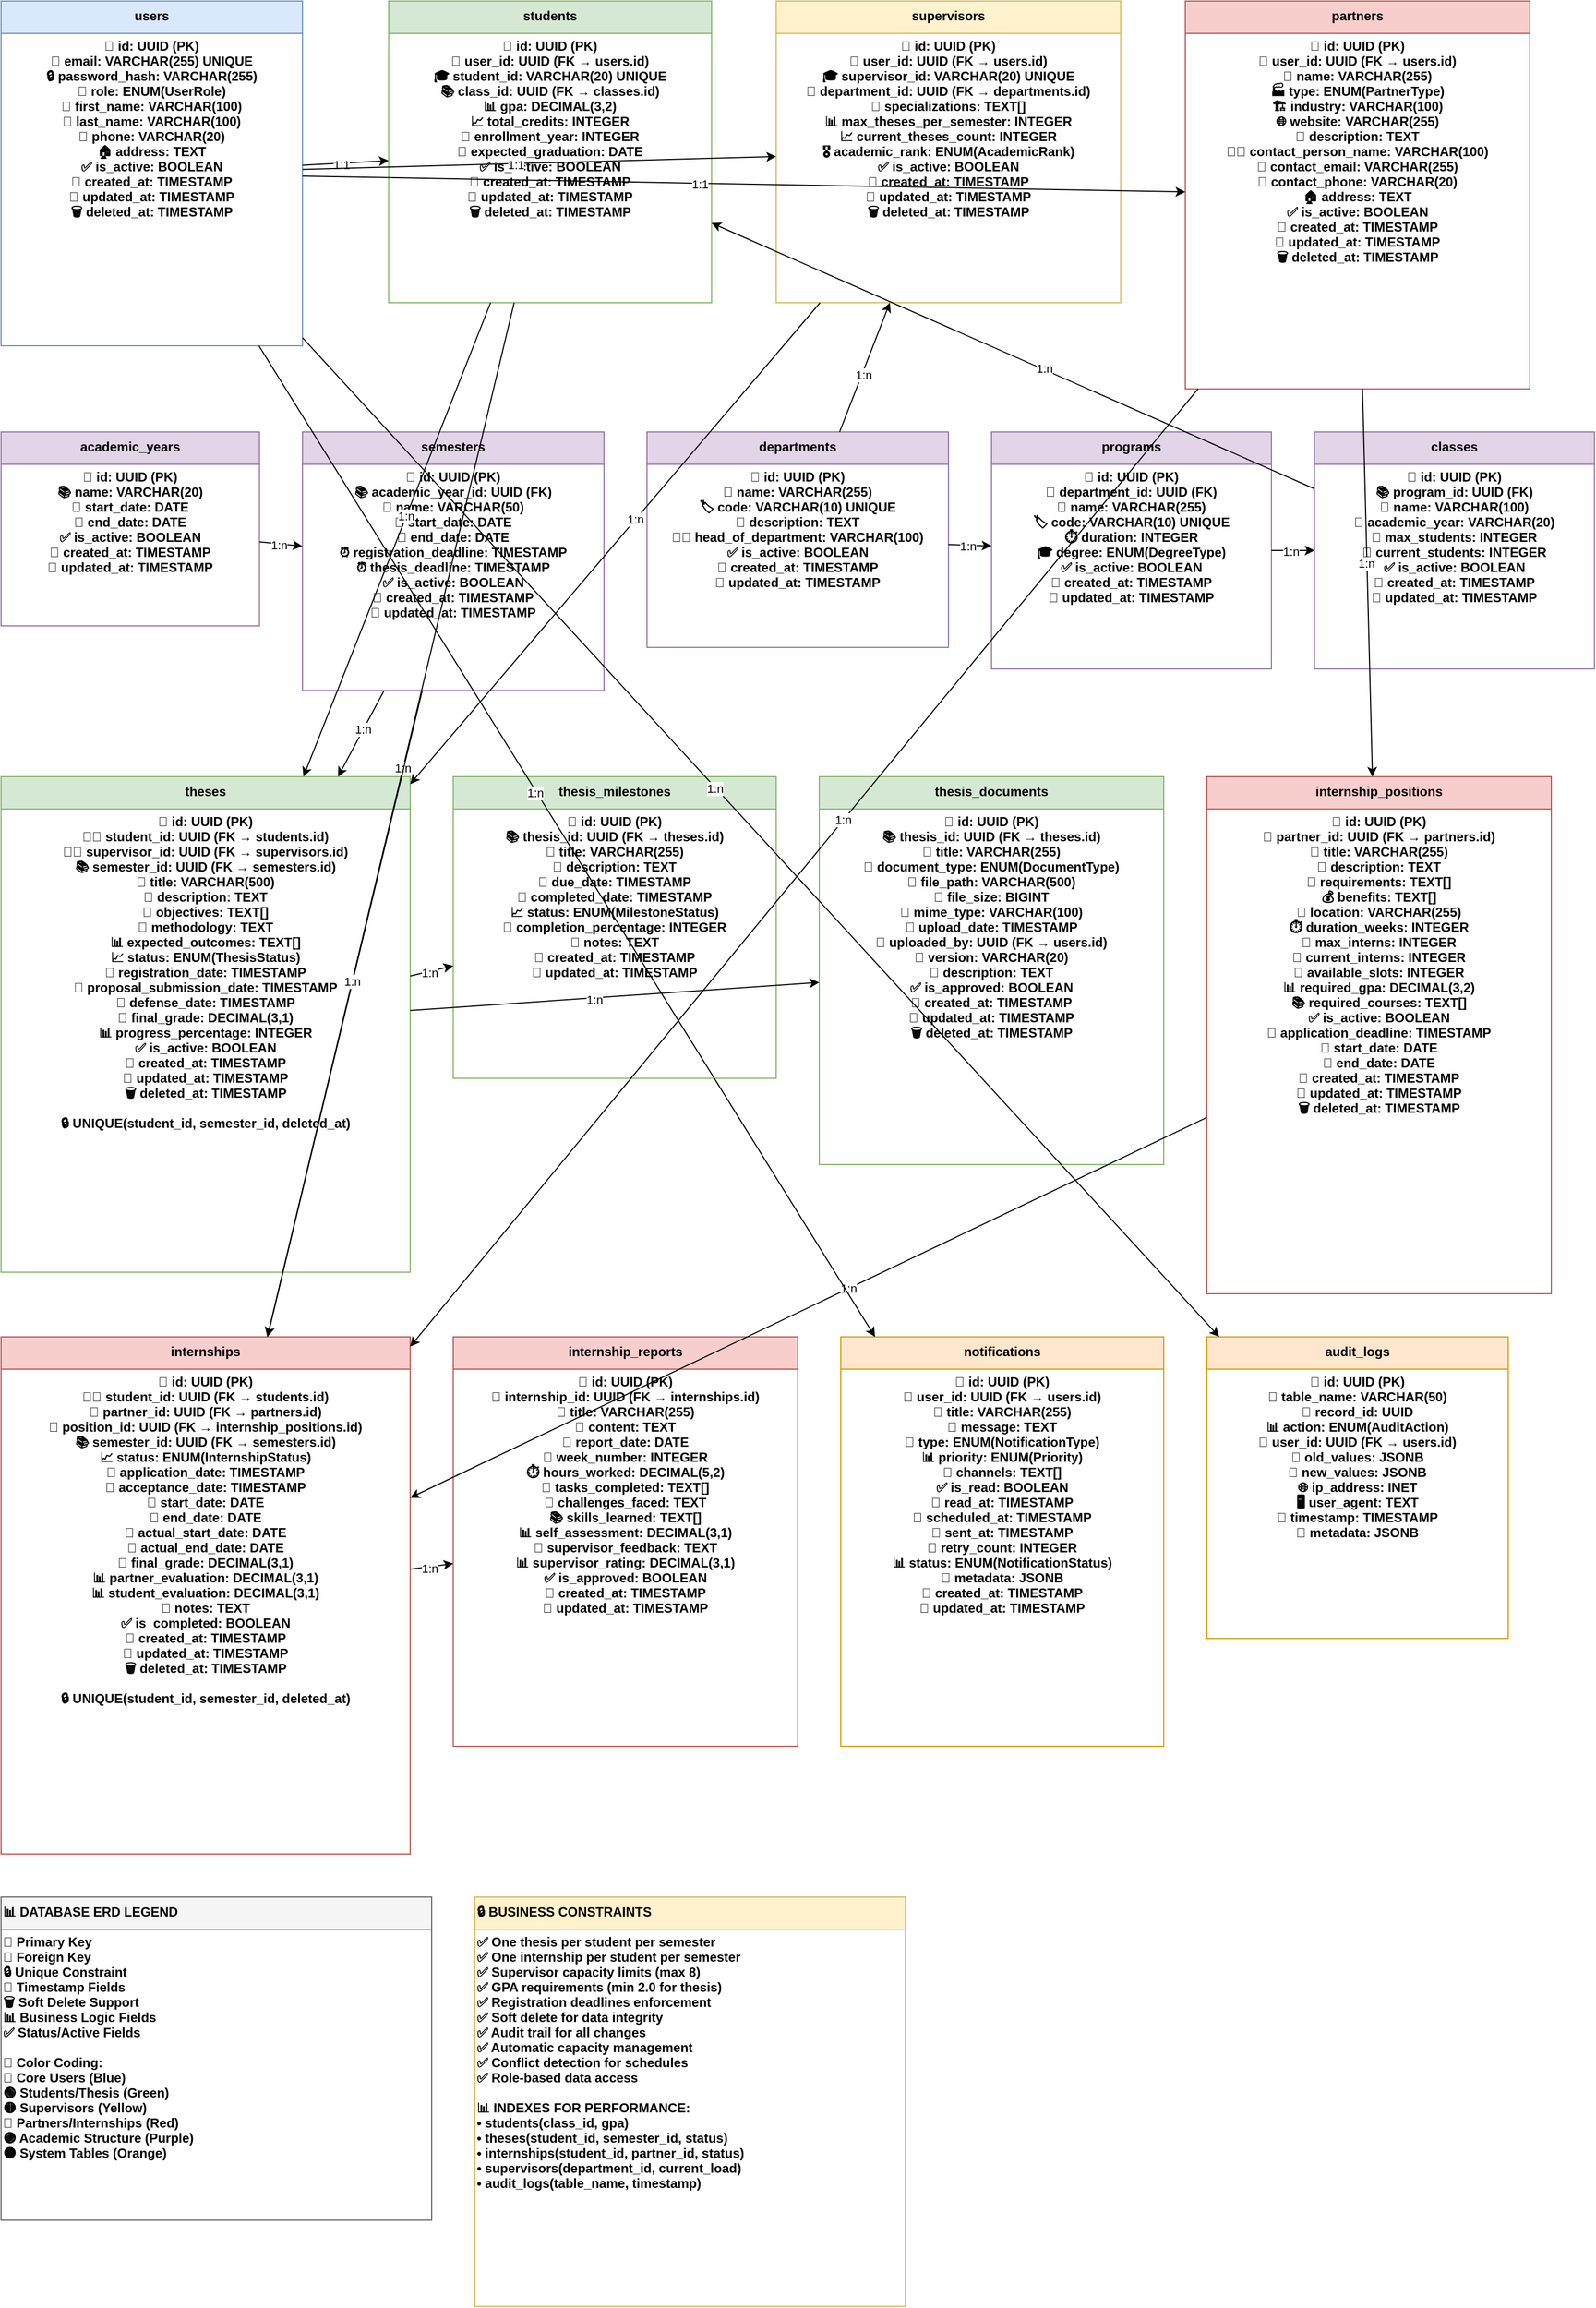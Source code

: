 <mxfile version="22.1.16">
  <diagram name="Database ERD - Thesis Management System" id="database-erd">
    <mxGraphModel dx="2074" dy="1129" grid="1" gridSize="10" guides="1" tooltips="1" connect="1" arrows="1" fold="1" page="1" pageScale="1" pageWidth="1654" pageHeight="2336" math="0" shadow="0">
      <root>
        <mxCell id="0" />
        <mxCell id="1" parent="0" />
        
        <!-- Core System Tables -->
        <mxCell id="users-table" value="users&#xa;&#xa;🔑 id: UUID (PK)&#xa;📧 email: VARCHAR(255) UNIQUE&#xa;🔒 password_hash: VARCHAR(255)&#xa;👤 role: ENUM(UserRole)&#xa;📝 first_name: VARCHAR(100)&#xa;📝 last_name: VARCHAR(100)&#xa;📱 phone: VARCHAR(20)&#xa;🏠 address: TEXT&#xa;✅ is_active: BOOLEAN&#xa;📅 created_at: TIMESTAMP&#xa;📅 updated_at: TIMESTAMP&#xa;🗑️ deleted_at: TIMESTAMP" style="swimlane;fontStyle=1;align=center;verticalAlign=top;childLayout=stackLayout;horizontal=1;startSize=30;horizontalStack=0;resizeParent=1;resizeParentMax=0;resizeLast=0;collapsible=1;marginBottom=0;fillColor=#dae8fc;strokeColor=#6c8ebf;" vertex="1" parent="1">
          <mxGeometry x="40" y="40" width="280" height="320" as="geometry" />
        </mxCell>

        <mxCell id="students-table" value="students&#xa;&#xa;🔑 id: UUID (PK)&#xa;👤 user_id: UUID (FK → users.id)&#xa;🎓 student_id: VARCHAR(20) UNIQUE&#xa;📚 class_id: UUID (FK → classes.id)&#xa;📊 gpa: DECIMAL(3,2)&#xa;📈 total_credits: INTEGER&#xa;📅 enrollment_year: INTEGER&#xa;📅 expected_graduation: DATE&#xa;✅ is_active: BOOLEAN&#xa;📅 created_at: TIMESTAMP&#xa;📅 updated_at: TIMESTAMP&#xa;🗑️ deleted_at: TIMESTAMP" style="swimlane;fontStyle=1;align=center;verticalAlign=top;childLayout=stackLayout;horizontal=1;startSize=30;horizontalStack=0;resizeParent=1;resizeParentMax=0;resizeLast=0;collapsible=1;marginBottom=0;fillColor=#d5e8d4;strokeColor=#82b366;" vertex="1" parent="1">
          <mxGeometry x="400" y="40" width="300" height="280" as="geometry" />
        </mxCell>

        <mxCell id="supervisors-table" value="supervisors&#xa;&#xa;🔑 id: UUID (PK)&#xa;👤 user_id: UUID (FK → users.id)&#xa;🎓 supervisor_id: VARCHAR(20) UNIQUE&#xa;🏢 department_id: UUID (FK → departments.id)&#xa;🎯 specializations: TEXT[]&#xa;📊 max_theses_per_semester: INTEGER&#xa;📈 current_theses_count: INTEGER&#xa;🎖️ academic_rank: ENUM(AcademicRank)&#xa;✅ is_active: BOOLEAN&#xa;📅 created_at: TIMESTAMP&#xa;📅 updated_at: TIMESTAMP&#xa;🗑️ deleted_at: TIMESTAMP" style="swimlane;fontStyle=1;align=center;verticalAlign=top;childLayout=stackLayout;horizontal=1;startSize=30;horizontalStack=0;resizeParent=1;resizeParentMax=0;resizeLast=0;collapsible=1;marginBottom=0;fillColor=#fff2cc;strokeColor=#d6b656;" vertex="1" parent="1">
          <mxGeometry x="760" y="40" width="320" height="280" as="geometry" />
        </mxCell>

        <mxCell id="partners-table" value="partners&#xa;&#xa;🔑 id: UUID (PK)&#xa;👤 user_id: UUID (FK → users.id)&#xa;🏢 name: VARCHAR(255)&#xa;🏭 type: ENUM(PartnerType)&#xa;🏗️ industry: VARCHAR(100)&#xa;🌐 website: VARCHAR(255)&#xa;📝 description: TEXT&#xa;👨‍💼 contact_person_name: VARCHAR(100)&#xa;📧 contact_email: VARCHAR(255)&#xa;📱 contact_phone: VARCHAR(20)&#xa;🏠 address: TEXT&#xa;✅ is_active: BOOLEAN&#xa;📅 created_at: TIMESTAMP&#xa;📅 updated_at: TIMESTAMP&#xa;🗑️ deleted_at: TIMESTAMP" style="swimlane;fontStyle=1;align=center;verticalAlign=top;childLayout=stackLayout;horizontal=1;startSize=30;horizontalStack=0;resizeParent=1;resizeParentMax=0;resizeLast=0;collapsible=1;marginBottom=0;fillColor=#f8cecc;strokeColor=#b85450;" vertex="1" parent="1">
          <mxGeometry x="1140" y="40" width="320" height="360" as="geometry" />
        </mxCell>

        <!-- Academic Structure -->
        <mxCell id="academic-years-table" value="academic_years&#xa;&#xa;🔑 id: UUID (PK)&#xa;📚 name: VARCHAR(20)&#xa;📅 start_date: DATE&#xa;📅 end_date: DATE&#xa;✅ is_active: BOOLEAN&#xa;📅 created_at: TIMESTAMP&#xa;📅 updated_at: TIMESTAMP" style="swimlane;fontStyle=1;align=center;verticalAlign=top;childLayout=stackLayout;horizontal=1;startSize=30;horizontalStack=0;resizeParent=1;resizeParentMax=0;resizeLast=0;collapsible=1;marginBottom=0;fillColor=#e1d5e7;strokeColor=#9673a6;" vertex="1" parent="1">
          <mxGeometry x="40" y="440" width="240" height="180" as="geometry" />
        </mxCell>

        <mxCell id="semesters-table" value="semesters&#xa;&#xa;🔑 id: UUID (PK)&#xa;📚 academic_year_id: UUID (FK)&#xa;📝 name: VARCHAR(50)&#xa;📅 start_date: DATE&#xa;📅 end_date: DATE&#xa;⏰ registration_deadline: TIMESTAMP&#xa;⏰ thesis_deadline: TIMESTAMP&#xa;✅ is_active: BOOLEAN&#xa;📅 created_at: TIMESTAMP&#xa;📅 updated_at: TIMESTAMP" style="swimlane;fontStyle=1;align=center;verticalAlign=top;childLayout=stackLayout;horizontal=1;startSize=30;horizontalStack=0;resizeParent=1;resizeParentMax=0;resizeLast=0;collapsible=1;marginBottom=0;fillColor=#e1d5e7;strokeColor=#9673a6;" vertex="1" parent="1">
          <mxGeometry x="320" y="440" width="280" height="240" as="geometry" />
        </mxCell>

        <mxCell id="departments-table" value="departments&#xa;&#xa;🔑 id: UUID (PK)&#xa;📝 name: VARCHAR(255)&#xa;🏷️ code: VARCHAR(10) UNIQUE&#xa;📝 description: TEXT&#xa;👨‍💼 head_of_department: VARCHAR(100)&#xa;✅ is_active: BOOLEAN&#xa;📅 created_at: TIMESTAMP&#xa;📅 updated_at: TIMESTAMP" style="swimlane;fontStyle=1;align=center;verticalAlign=top;childLayout=stackLayout;horizontal=1;startSize=30;horizontalStack=0;resizeParent=1;resizeParentMax=0;resizeLast=0;collapsible=1;marginBottom=0;fillColor=#e1d5e7;strokeColor=#9673a6;" vertex="1" parent="1">
          <mxGeometry x="640" y="440" width="280" height="200" as="geometry" />
        </mxCell>

        <mxCell id="programs-table" value="programs&#xa;&#xa;🔑 id: UUID (PK)&#xa;🏢 department_id: UUID (FK)&#xa;📝 name: VARCHAR(255)&#xa;🏷️ code: VARCHAR(10) UNIQUE&#xa;⏱️ duration: INTEGER&#xa;🎓 degree: ENUM(DegreeType)&#xa;✅ is_active: BOOLEAN&#xa;📅 created_at: TIMESTAMP&#xa;📅 updated_at: TIMESTAMP" style="swimlane;fontStyle=1;align=center;verticalAlign=top;childLayout=stackLayout;horizontal=1;startSize=30;horizontalStack=0;resizeParent=1;resizeParentMax=0;resizeLast=0;collapsible=1;marginBottom=0;fillColor=#e1d5e7;strokeColor=#9673a6;" vertex="1" parent="1">
          <mxGeometry x="960" y="440" width="260" height="220" as="geometry" />
        </mxCell>

        <mxCell id="classes-table" value="classes&#xa;&#xa;🔑 id: UUID (PK)&#xa;📚 program_id: UUID (FK)&#xa;📝 name: VARCHAR(100)&#xa;📅 academic_year: VARCHAR(20)&#xa;👥 max_students: INTEGER&#xa;👥 current_students: INTEGER&#xa;✅ is_active: BOOLEAN&#xa;📅 created_at: TIMESTAMP&#xa;📅 updated_at: TIMESTAMP" style="swimlane;fontStyle=1;align=center;verticalAlign=top;childLayout=stackLayout;horizontal=1;startSize=30;horizontalStack=0;resizeParent=1;resizeParentMax=0;resizeLast=0;collapsible=1;marginBottom=0;fillColor=#e1d5e7;strokeColor=#9673a6;" vertex="1" parent="1">
          <mxGeometry x="1260" y="440" width="260" height="220" as="geometry" />
        </mxCell>

        <!-- Thesis Management -->
        <mxCell id="theses-table" value="theses&#xa;&#xa;🔑 id: UUID (PK)&#xa;👨‍🎓 student_id: UUID (FK → students.id)&#xa;👨‍🏫 supervisor_id: UUID (FK → supervisors.id)&#xa;📚 semester_id: UUID (FK → semesters.id)&#xa;📝 title: VARCHAR(500)&#xa;📄 description: TEXT&#xa;🎯 objectives: TEXT[]&#xa;🔬 methodology: TEXT&#xa;📊 expected_outcomes: TEXT[]&#xa;📈 status: ENUM(ThesisStatus)&#xa;📅 registration_date: TIMESTAMP&#xa;📅 proposal_submission_date: TIMESTAMP&#xa;📅 defense_date: TIMESTAMP&#xa;🎯 final_grade: DECIMAL(3,1)&#xa;📊 progress_percentage: INTEGER&#xa;✅ is_active: BOOLEAN&#xa;📅 created_at: TIMESTAMP&#xa;📅 updated_at: TIMESTAMP&#xa;🗑️ deleted_at: TIMESTAMP&#xa;&#xa;🔒 UNIQUE(student_id, semester_id, deleted_at)" style="swimlane;fontStyle=1;align=center;verticalAlign=top;childLayout=stackLayout;horizontal=1;startSize=30;horizontalStack=0;resizeParent=1;resizeParentMax=0;resizeLast=0;collapsible=1;marginBottom=0;fillColor=#d5e8d4;strokeColor=#82b366;" vertex="1" parent="1">
          <mxGeometry x="40" y="760" width="380" height="460" as="geometry" />
        </mxCell>

        <mxCell id="thesis-milestones-table" value="thesis_milestones&#xa;&#xa;🔑 id: UUID (PK)&#xa;📚 thesis_id: UUID (FK → theses.id)&#xa;📝 title: VARCHAR(255)&#xa;📄 description: TEXT&#xa;📅 due_date: TIMESTAMP&#xa;📅 completed_date: TIMESTAMP&#xa;📈 status: ENUM(MilestoneStatus)&#xa;💯 completion_percentage: INTEGER&#xa;📝 notes: TEXT&#xa;📅 created_at: TIMESTAMP&#xa;📅 updated_at: TIMESTAMP" style="swimlane;fontStyle=1;align=center;verticalAlign=top;childLayout=stackLayout;horizontal=1;startSize=30;horizontalStack=0;resizeParent=1;resizeParentMax=0;resizeLast=0;collapsible=1;marginBottom=0;fillColor=#d5e8d4;strokeColor=#82b366;" vertex="1" parent="1">
          <mxGeometry x="460" y="760" width="300" height="280" as="geometry" />
        </mxCell>

        <mxCell id="thesis-documents-table" value="thesis_documents&#xa;&#xa;🔑 id: UUID (PK)&#xa;📚 thesis_id: UUID (FK → theses.id)&#xa;📝 title: VARCHAR(255)&#xa;📄 document_type: ENUM(DocumentType)&#xa;📁 file_path: VARCHAR(500)&#xa;📏 file_size: BIGINT&#xa;📎 mime_type: VARCHAR(100)&#xa;📅 upload_date: TIMESTAMP&#xa;👤 uploaded_by: UUID (FK → users.id)&#xa;📝 version: VARCHAR(20)&#xa;📝 description: TEXT&#xa;✅ is_approved: BOOLEAN&#xa;📅 created_at: TIMESTAMP&#xa;📅 updated_at: TIMESTAMP&#xa;🗑️ deleted_at: TIMESTAMP" style="swimlane;fontStyle=1;align=center;verticalAlign=top;childLayout=stackLayout;horizontal=1;startSize=30;horizontalStack=0;resizeParent=1;resizeParentMax=0;resizeLast=0;collapsible=1;marginBottom=0;fillColor=#d5e8d4;strokeColor=#82b366;" vertex="1" parent="1">
          <mxGeometry x="800" y="760" width="320" height="360" as="geometry" />
        </mxCell>

        <!-- Internship Management -->
        <mxCell id="internship-positions-table" value="internship_positions&#xa;&#xa;🔑 id: UUID (PK)&#xa;🏢 partner_id: UUID (FK → partners.id)&#xa;📝 title: VARCHAR(255)&#xa;📄 description: TEXT&#xa;🎯 requirements: TEXT[]&#xa;💰 benefits: TEXT[]&#xa;📍 location: VARCHAR(255)&#xa;⏱️ duration_weeks: INTEGER&#xa;👥 max_interns: INTEGER&#xa;👥 current_interns: INTEGER&#xa;👥 available_slots: INTEGER&#xa;📊 required_gpa: DECIMAL(3,2)&#xa;📚 required_courses: TEXT[]&#xa;✅ is_active: BOOLEAN&#xa;📅 application_deadline: TIMESTAMP&#xa;📅 start_date: DATE&#xa;📅 end_date: DATE&#xa;📅 created_at: TIMESTAMP&#xa;📅 updated_at: TIMESTAMP&#xa;🗑️ deleted_at: TIMESTAMP" style="swimlane;fontStyle=1;align=center;verticalAlign=top;childLayout=stackLayout;horizontal=1;startSize=30;horizontalStack=0;resizeParent=1;resizeParentMax=0;resizeLast=0;collapsible=1;marginBottom=0;fillColor=#f8cecc;strokeColor=#b85450;" vertex="1" parent="1">
          <mxGeometry x="1160" y="760" width="320" height="480" as="geometry" />
        </mxCell>

        <mxCell id="internships-table" value="internships&#xa;&#xa;🔑 id: UUID (PK)&#xa;👨‍🎓 student_id: UUID (FK → students.id)&#xa;🏢 partner_id: UUID (FK → partners.id)&#xa;💼 position_id: UUID (FK → internship_positions.id)&#xa;📚 semester_id: UUID (FK → semesters.id)&#xa;📈 status: ENUM(InternshipStatus)&#xa;📅 application_date: TIMESTAMP&#xa;📅 acceptance_date: TIMESTAMP&#xa;📅 start_date: DATE&#xa;📅 end_date: DATE&#xa;📅 actual_start_date: DATE&#xa;📅 actual_end_date: DATE&#xa;🎯 final_grade: DECIMAL(3,1)&#xa;📊 partner_evaluation: DECIMAL(3,1)&#xa;📊 student_evaluation: DECIMAL(3,1)&#xa;📝 notes: TEXT&#xa;✅ is_completed: BOOLEAN&#xa;📅 created_at: TIMESTAMP&#xa;📅 updated_at: TIMESTAMP&#xa;🗑️ deleted_at: TIMESTAMP&#xa;&#xa;🔒 UNIQUE(student_id, semester_id, deleted_at)" style="swimlane;fontStyle=1;align=center;verticalAlign=top;childLayout=stackLayout;horizontal=1;startSize=30;horizontalStack=0;resizeParent=1;resizeParentMax=0;resizeLast=0;collapsible=1;marginBottom=0;fillColor=#f8cecc;strokeColor=#b85450;" vertex="1" parent="1">
          <mxGeometry x="40" y="1280" width="380" height="480" as="geometry" />
        </mxCell>

        <mxCell id="internship-reports-table" value="internship_reports&#xa;&#xa;🔑 id: UUID (PK)&#xa;💼 internship_id: UUID (FK → internships.id)&#xa;📝 title: VARCHAR(255)&#xa;📄 content: TEXT&#xa;📅 report_date: DATE&#xa;📅 week_number: INTEGER&#xa;⏱️ hours_worked: DECIMAL(5,2)&#xa;🎯 tasks_completed: TEXT[]&#xa;🚧 challenges_faced: TEXT&#xa;📚 skills_learned: TEXT[]&#xa;📊 self_assessment: DECIMAL(3,1)&#xa;📝 supervisor_feedback: TEXT&#xa;📊 supervisor_rating: DECIMAL(3,1)&#xa;✅ is_approved: BOOLEAN&#xa;📅 created_at: TIMESTAMP&#xa;📅 updated_at: TIMESTAMP" style="swimlane;fontStyle=1;align=center;verticalAlign=top;childLayout=stackLayout;horizontal=1;startSize=30;horizontalStack=0;resizeParent=1;resizeParentMax=0;resizeLast=0;collapsible=1;marginBottom=0;fillColor=#f8cecc;strokeColor=#b85450;" vertex="1" parent="1">
          <mxGeometry x="460" y="1280" width="320" height="380" as="geometry" />
        </mxCell>

        <!-- System Tables -->
        <mxCell id="notifications-table" value="notifications&#xa;&#xa;🔑 id: UUID (PK)&#xa;👤 user_id: UUID (FK → users.id)&#xa;📝 title: VARCHAR(255)&#xa;📄 message: TEXT&#xa;📱 type: ENUM(NotificationType)&#xa;📊 priority: ENUM(Priority)&#xa;📱 channels: TEXT[]&#xa;✅ is_read: BOOLEAN&#xa;📅 read_at: TIMESTAMP&#xa;📅 scheduled_at: TIMESTAMP&#xa;📅 sent_at: TIMESTAMP&#xa;🔄 retry_count: INTEGER&#xa;📊 status: ENUM(NotificationStatus)&#xa;📄 metadata: JSONB&#xa;📅 created_at: TIMESTAMP&#xa;📅 updated_at: TIMESTAMP" style="swimlane;fontStyle=1;align=center;verticalAlign=top;childLayout=stackLayout;horizontal=1;startSize=30;horizontalStack=0;resizeParent=1;resizeParentMax=0;resizeLast=0;collapsible=1;marginBottom=0;fillColor=#ffe6cc;strokeColor=#d79b00;" vertex="1" parent="1">
          <mxGeometry x="820" y="1280" width="300" height="380" as="geometry" />
        </mxCell>

        <mxCell id="audit-logs-table" value="audit_logs&#xa;&#xa;🔑 id: UUID (PK)&#xa;📝 table_name: VARCHAR(50)&#xa;🔑 record_id: UUID&#xa;📊 action: ENUM(AuditAction)&#xa;👤 user_id: UUID (FK → users.id)&#xa;📄 old_values: JSONB&#xa;📄 new_values: JSONB&#xa;🌐 ip_address: INET&#xa;🖥️ user_agent: TEXT&#xa;📅 timestamp: TIMESTAMP&#xa;📄 metadata: JSONB" style="swimlane;fontStyle=1;align=center;verticalAlign=top;childLayout=stackLayout;horizontal=1;startSize=30;horizontalStack=0;resizeParent=1;resizeParentMax=0;resizeLast=0;collapsible=1;marginBottom=0;fillColor=#ffe6cc;strokeColor=#d79b00;" vertex="1" parent="1">
          <mxGeometry x="1160" y="1280" width="280" height="280" as="geometry" />
        </mxCell>

        <!-- Relationships -->
        
        <!-- User relationships -->
        <mxCell id="edge1" edge="1" parent="1" source="users-table" target="students-table">
          <mxGeometry relative="1" as="geometry" />
        </mxCell>
        <mxCell id="edge1-label" value="1:1" style="edgeLabel;html=1;align=center;verticalAlign=middle;resizable=0;points=[];" vertex="1" connectable="0" parent="edge1">
          <mxGeometry x="-0.1" y="-1" relative="1" as="geometry" />
        </mxCell>

        <mxCell id="edge2" edge="1" parent="1" source="users-table" target="supervisors-table">
          <mxGeometry relative="1" as="geometry" />
        </mxCell>
        <mxCell id="edge2-label" value="1:1" style="edgeLabel;html=1;align=center;verticalAlign=middle;resizable=0;points=[];" vertex="1" connectable="0" parent="edge2">
          <mxGeometry x="-0.1" y="-1" relative="1" as="geometry" />
        </mxCell>

        <mxCell id="edge3" edge="1" parent="1" source="users-table" target="partners-table">
          <mxGeometry relative="1" as="geometry" />
        </mxCell>
        <mxCell id="edge3-label" value="1:1" style="edgeLabel;html=1;align=center;verticalAlign=middle;resizable=0;points=[];" vertex="1" connectable="0" parent="edge3">
          <mxGeometry x="-0.1" y="-1" relative="1" as="geometry" />
        </mxCell>

        <!-- Academic structure relationships -->
        <mxCell id="edge4" edge="1" parent="1" source="academic-years-table" target="semesters-table">
          <mxGeometry relative="1" as="geometry" />
        </mxCell>
        <mxCell id="edge4-label" value="1:n" style="edgeLabel;html=1;align=center;verticalAlign=middle;resizable=0;points=[];" vertex="1" connectable="0" parent="edge4">
          <mxGeometry x="-0.1" y="-1" relative="1" as="geometry" />
        </mxCell>

        <mxCell id="edge5" edge="1" parent="1" source="departments-table" target="programs-table">
          <mxGeometry relative="1" as="geometry" />
        </mxCell>
        <mxCell id="edge5-label" value="1:n" style="edgeLabel;html=1;align=center;verticalAlign=middle;resizable=0;points=[];" vertex="1" connectable="0" parent="edge5">
          <mxGeometry x="-0.1" y="-1" relative="1" as="geometry" />
        </mxCell>

        <mxCell id="edge6" edge="1" parent="1" source="programs-table" target="classes-table">
          <mxGeometry relative="1" as="geometry" />
        </mxCell>
        <mxCell id="edge6-label" value="1:n" style="edgeLabel;html=1;align=center;verticalAlign=middle;resizable=0;points=[];" vertex="1" connectable="0" parent="edge6">
          <mxGeometry x="-0.1" y="-1" relative="1" as="geometry" />
        </mxCell>

        <mxCell id="edge7" edge="1" parent="1" source="classes-table" target="students-table">
          <mxGeometry relative="1" as="geometry" />
        </mxCell>
        <mxCell id="edge7-label" value="1:n" style="edgeLabel;html=1;align=center;verticalAlign=middle;resizable=0;points=[];" vertex="1" connectable="0" parent="edge7">
          <mxGeometry x="-0.1" y="-1" relative="1" as="geometry" />
        </mxCell>

        <mxCell id="edge8" edge="1" parent="1" source="departments-table" target="supervisors-table">
          <mxGeometry relative="1" as="geometry" />
        </mxCell>
        <mxCell id="edge8-label" value="1:n" style="edgeLabel;html=1;align=center;verticalAlign=middle;resizable=0;points=[];" vertex="1" connectable="0" parent="edge8">
          <mxGeometry x="-0.1" y="-1" relative="1" as="geometry" />
        </mxCell>

        <!-- Thesis relationships -->
        <mxCell id="edge9" edge="1" parent="1" source="students-table" target="theses-table">
          <mxGeometry relative="1" as="geometry" />
        </mxCell>
        <mxCell id="edge9-label" value="1:n" style="edgeLabel;html=1;align=center;verticalAlign=middle;resizable=0;points=[];" vertex="1" connectable="0" parent="edge9">
          <mxGeometry x="-0.1" y="-1" relative="1" as="geometry" />
        </mxCell>

        <mxCell id="edge10" edge="1" parent="1" source="supervisors-table" target="theses-table">
          <mxGeometry relative="1" as="geometry" />
        </mxCell>
        <mxCell id="edge10-label" value="1:n" style="edgeLabel;html=1;align=center;verticalAlign=middle;resizable=0;points=[];" vertex="1" connectable="0" parent="edge10">
          <mxGeometry x="-0.1" y="-1" relative="1" as="geometry" />
        </mxCell>

        <mxCell id="edge11" edge="1" parent="1" source="semesters-table" target="theses-table">
          <mxGeometry relative="1" as="geometry" />
        </mxCell>
        <mxCell id="edge11-label" value="1:n" style="edgeLabel;html=1;align=center;verticalAlign=middle;resizable=0;points=[];" vertex="1" connectable="0" parent="edge11">
          <mxGeometry x="-0.1" y="-1" relative="1" as="geometry" />
        </mxCell>

        <mxCell id="edge12" edge="1" parent="1" source="theses-table" target="thesis-milestones-table">
          <mxGeometry relative="1" as="geometry" />
        </mxCell>
        <mxCell id="edge12-label" value="1:n" style="edgeLabel;html=1;align=center;verticalAlign=middle;resizable=0;points=[];" vertex="1" connectable="0" parent="edge12">
          <mxGeometry x="-0.1" y="-1" relative="1" as="geometry" />
        </mxCell>

        <mxCell id="edge13" edge="1" parent="1" source="theses-table" target="thesis-documents-table">
          <mxGeometry relative="1" as="geometry" />
        </mxCell>
        <mxCell id="edge13-label" value="1:n" style="edgeLabel;html=1;align=center;verticalAlign=middle;resizable=0;points=[];" vertex="1" connectable="0" parent="edge13">
          <mxGeometry x="-0.1" y="-1" relative="1" as="geometry" />
        </mxCell>

        <!-- Internship relationships -->
        <mxCell id="edge14" edge="1" parent="1" source="partners-table" target="internship-positions-table">
          <mxGeometry relative="1" as="geometry" />
        </mxCell>
        <mxCell id="edge14-label" value="1:n" style="edgeLabel;html=1;align=center;verticalAlign=middle;resizable=0;points=[];" vertex="1" connectable="0" parent="edge14">
          <mxGeometry x="-0.1" y="-1" relative="1" as="geometry" />
        </mxCell>

        <mxCell id="edge15" edge="1" parent="1" source="students-table" target="internships-table">
          <mxGeometry relative="1" as="geometry" />
        </mxCell>
        <mxCell id="edge15-label" value="1:n" style="edgeLabel;html=1;align=center;verticalAlign=middle;resizable=0;points=[];" vertex="1" connectable="0" parent="edge15">
          <mxGeometry x="-0.1" y="-1" relative="1" as="geometry" />
        </mxCell>

        <mxCell id="edge16" edge="1" parent="1" source="partners-table" target="internships-table">
          <mxGeometry relative="1" as="geometry" />
        </mxCell>
        <mxCell id="edge16-label" value="1:n" style="edgeLabel;html=1;align=center;verticalAlign=middle;resizable=0;points=[];" vertex="1" connectable="0" parent="edge16">
          <mxGeometry x="-0.1" y="-1" relative="1" as="geometry" />
        </mxCell>

        <mxCell id="edge17" edge="1" parent="1" source="internship-positions-table" target="internships-table">
          <mxGeometry relative="1" as="geometry" />
        </mxCell>
        <mxCell id="edge17-label" value="1:n" style="edgeLabel;html=1;align=center;verticalAlign=middle;resizable=0;points=[];" vertex="1" connectable="0" parent="edge17">
          <mxGeometry x="-0.1" y="-1" relative="1" as="geometry" />
        </mxCell>

        <mxCell id="edge18" edge="1" parent="1" source="semesters-table" target="internships-table">
          <mxGeometry relative="1" as="geometry" />
        </mxCell>
        <mxCell id="edge18-label" value="1:n" style="edgeLabel;html=1;align=center;verticalAlign=middle;resizable=0;points=[];" vertex="1" connectable="0" parent="edge18">
          <mxGeometry x="-0.1" y="-1" relative="1" as="geometry" />
        </mxCell>

        <mxCell id="edge19" edge="1" parent="1" source="internships-table" target="internship-reports-table">
          <mxGeometry relative="1" as="geometry" />
        </mxCell>
        <mxCell id="edge19-label" value="1:n" style="edgeLabel;html=1;align=center;verticalAlign=middle;resizable=0;points=[];" vertex="1" connectable="0" parent="edge19">
          <mxGeometry x="-0.1" y="-1" relative="1" as="geometry" />
        </mxCell>

        <!-- System relationships -->
        <mxCell id="edge20" edge="1" parent="1" source="users-table" target="notifications-table">
          <mxGeometry relative="1" as="geometry" />
        </mxCell>
        <mxCell id="edge20-label" value="1:n" style="edgeLabel;html=1;align=center;verticalAlign=middle;resizable=0;points=[];" vertex="1" connectable="0" parent="edge20">
          <mxGeometry x="-0.1" y="-1" relative="1" as="geometry" />
        </mxCell>

        <mxCell id="edge21" edge="1" parent="1" source="users-table" target="audit-logs-table">
          <mxGeometry relative="1" as="geometry" />
        </mxCell>
        <mxCell id="edge21-label" value="1:n" style="edgeLabel;html=1;align=center;verticalAlign=middle;resizable=0;points=[];" vertex="1" connectable="0" parent="edge21">
          <mxGeometry x="-0.1" y="-1" relative="1" as="geometry" />
        </mxCell>

        <!-- Legend -->
        <mxCell id="legend" value="📊 DATABASE ERD LEGEND&#xa;&#xa;🔑 Primary Key&#xa;🔗 Foreign Key&#xa;🔒 Unique Constraint&#xa;📅 Timestamp Fields&#xa;🗑️ Soft Delete Support&#xa;📊 Business Logic Fields&#xa;✅ Status/Active Fields&#xa;&#xa;🎨 Color Coding:&#xa;🔵 Core Users (Blue)&#xa;🟢 Students/Thesis (Green)&#xa;🟡 Supervisors (Yellow)&#xa;🔴 Partners/Internships (Red)&#xa;🟣 Academic Structure (Purple)&#xa;🟠 System Tables (Orange)" style="swimlane;fontStyle=1;align=left;verticalAlign=top;childLayout=stackLayout;horizontal=1;startSize=30;horizontalStack=0;resizeParent=1;resizeParentMax=0;resizeLast=0;collapsible=1;marginBottom=0;fillColor=#f5f5f5;strokeColor=#666666;" vertex="1" parent="1">
          <mxGeometry x="40" y="1800" width="400" height="300" as="geometry" />
        </mxCell>

        <!-- Business Rules -->
        <mxCell id="business-rules" value="🔒 BUSINESS CONSTRAINTS&#xa;&#xa;✅ One thesis per student per semester&#xa;✅ One internship per student per semester&#xa;✅ Supervisor capacity limits (max 8)&#xa;✅ GPA requirements (min 2.0 for thesis)&#xa;✅ Registration deadlines enforcement&#xa;✅ Soft delete for data integrity&#xa;✅ Audit trail for all changes&#xa;✅ Automatic capacity management&#xa;✅ Conflict detection for schedules&#xa;✅ Role-based data access&#xa;&#xa;📊 INDEXES FOR PERFORMANCE:&#xa;• students(class_id, gpa)&#xa;• theses(student_id, semester_id, status)&#xa;• internships(student_id, partner_id, status)&#xa;• supervisors(department_id, current_load)&#xa;• audit_logs(table_name, timestamp)" style="swimlane;fontStyle=1;align=left;verticalAlign=top;childLayout=stackLayout;horizontal=1;startSize=30;horizontalStack=0;resizeParent=1;resizeParentMax=0;resizeLast=0;collapsible=1;marginBottom=0;fillColor=#fff2cc;strokeColor=#d6b656;" vertex="1" parent="1">
          <mxGeometry x="480" y="1800" width="400" height="380" as="geometry" />
        </mxCell>

      </root>
    </mxGraphModel>
  </diagram>
</mxfile> 